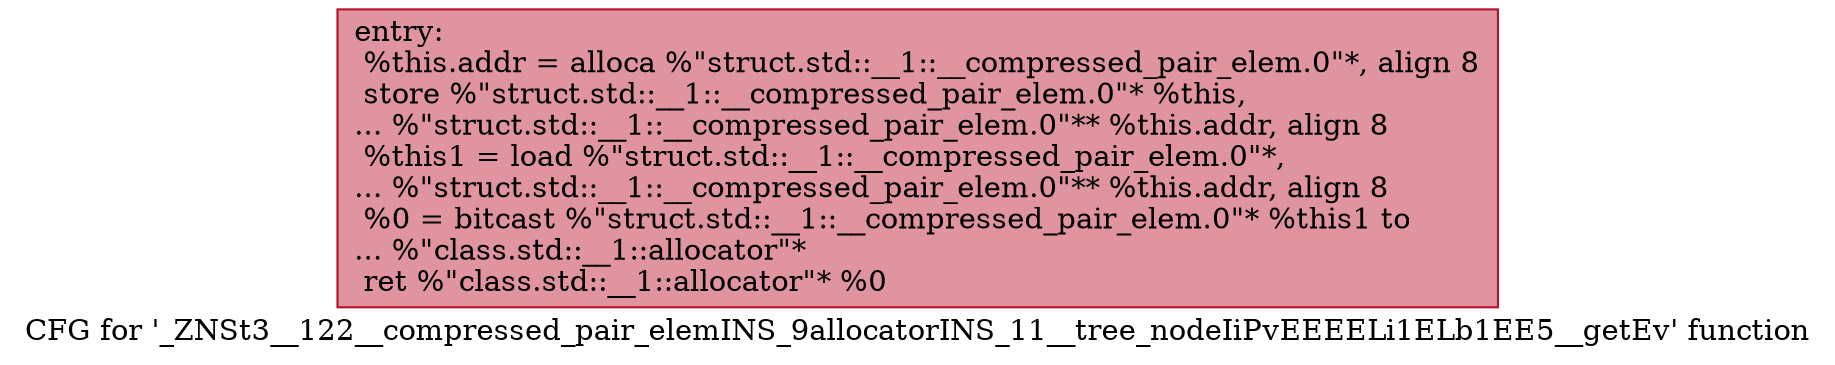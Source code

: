 digraph "CFG for '_ZNSt3__122__compressed_pair_elemINS_9allocatorINS_11__tree_nodeIiPvEEEELi1ELb1EE5__getEv' function" {
	label="CFG for '_ZNSt3__122__compressed_pair_elemINS_9allocatorINS_11__tree_nodeIiPvEEEELi1ELb1EE5__getEv' function";

	Node0x600002551bc0 [shape=record,color="#b70d28ff", style=filled, fillcolor="#b70d2870",label="{entry:\l  %this.addr = alloca %\"struct.std::__1::__compressed_pair_elem.0\"*, align 8\l  store %\"struct.std::__1::__compressed_pair_elem.0\"* %this,\l... %\"struct.std::__1::__compressed_pair_elem.0\"** %this.addr, align 8\l  %this1 = load %\"struct.std::__1::__compressed_pair_elem.0\"*,\l... %\"struct.std::__1::__compressed_pair_elem.0\"** %this.addr, align 8\l  %0 = bitcast %\"struct.std::__1::__compressed_pair_elem.0\"* %this1 to\l... %\"class.std::__1::allocator\"*\l  ret %\"class.std::__1::allocator\"* %0\l}"];
}
